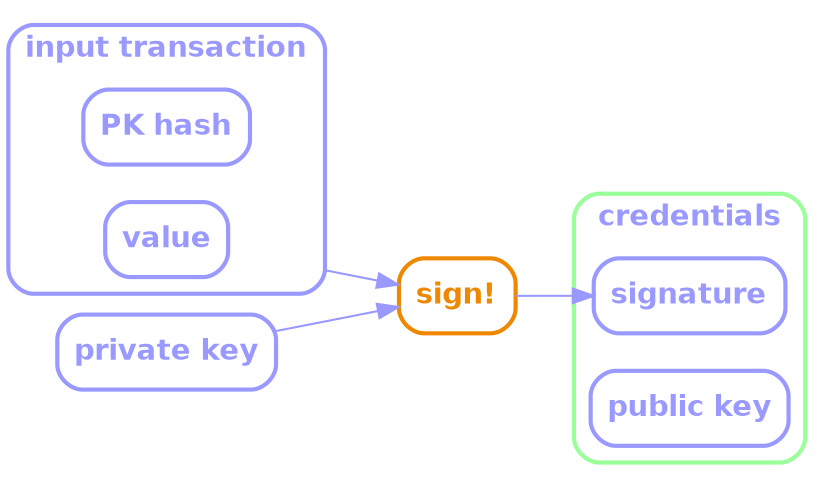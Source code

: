 digraph G {
    compound=true
    rankdir=LR;
    graph [
        K=1.0,
        overlap=false,
        splines = spline,
        style="rounded,bold"
        color="#9999ff"
        fontcolor="#9999ff",
        fontname="Helvetica-bold"
    ];
    node [
        shape=box
        style="rounded,bold"
        color="#9999ff",
        fontcolor="#9999ff",
        fontname="Helvetica-bold",
    ];
    edge [
        # arrowsize=2,
        color="#9999ff",
    ];
    subgraph cluster_inputs {
        label="input transaction"
        "PK hash"
        "value"
    };
    subgraph cluster_creds {
        label=credentials
        signature
        "public key"
        graph[
            # style="rounded,bold"
            color="#99ff99"
            # fontcolor="#9999ff",
            # fontname="Helvetica-bold"
        ]
    };
    "sign!" [color="#ee8800", fontcolor="#ee8800"]

    "value" -> "sign!" [ltail=cluster_inputs]
    "private key" -> "sign!"
    "sign!" -> signature
}
